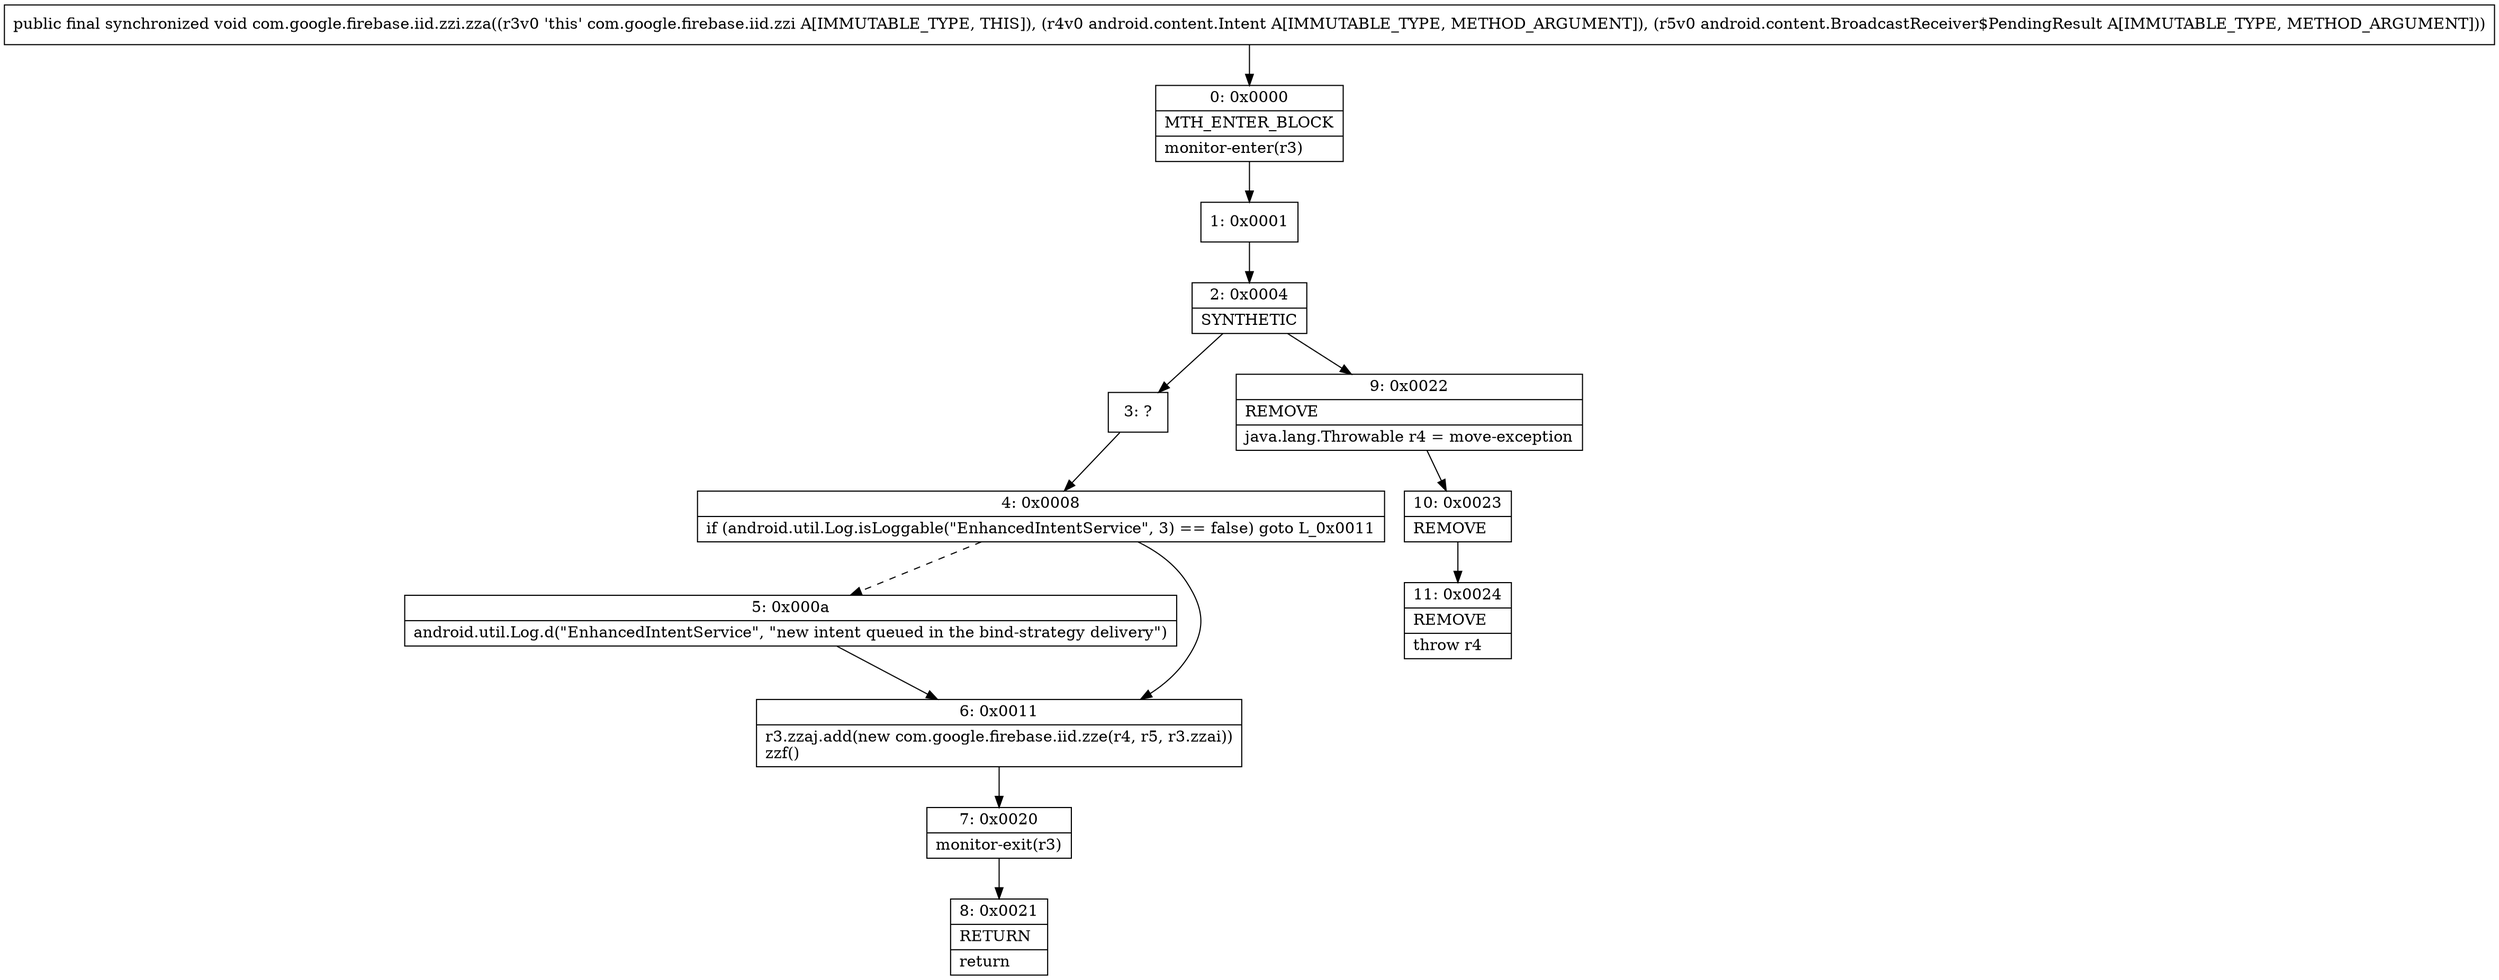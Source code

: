 digraph "CFG forcom.google.firebase.iid.zzi.zza(Landroid\/content\/Intent;Landroid\/content\/BroadcastReceiver$PendingResult;)V" {
Node_0 [shape=record,label="{0\:\ 0x0000|MTH_ENTER_BLOCK\l|monitor\-enter(r3)\l}"];
Node_1 [shape=record,label="{1\:\ 0x0001}"];
Node_2 [shape=record,label="{2\:\ 0x0004|SYNTHETIC\l}"];
Node_3 [shape=record,label="{3\:\ ?}"];
Node_4 [shape=record,label="{4\:\ 0x0008|if (android.util.Log.isLoggable(\"EnhancedIntentService\", 3) == false) goto L_0x0011\l}"];
Node_5 [shape=record,label="{5\:\ 0x000a|android.util.Log.d(\"EnhancedIntentService\", \"new intent queued in the bind\-strategy delivery\")\l}"];
Node_6 [shape=record,label="{6\:\ 0x0011|r3.zzaj.add(new com.google.firebase.iid.zze(r4, r5, r3.zzai))\lzzf()\l}"];
Node_7 [shape=record,label="{7\:\ 0x0020|monitor\-exit(r3)\l}"];
Node_8 [shape=record,label="{8\:\ 0x0021|RETURN\l|return\l}"];
Node_9 [shape=record,label="{9\:\ 0x0022|REMOVE\l|java.lang.Throwable r4 = move\-exception\l}"];
Node_10 [shape=record,label="{10\:\ 0x0023|REMOVE\l}"];
Node_11 [shape=record,label="{11\:\ 0x0024|REMOVE\l|throw r4\l}"];
MethodNode[shape=record,label="{public final synchronized void com.google.firebase.iid.zzi.zza((r3v0 'this' com.google.firebase.iid.zzi A[IMMUTABLE_TYPE, THIS]), (r4v0 android.content.Intent A[IMMUTABLE_TYPE, METHOD_ARGUMENT]), (r5v0 android.content.BroadcastReceiver$PendingResult A[IMMUTABLE_TYPE, METHOD_ARGUMENT])) }"];
MethodNode -> Node_0;
Node_0 -> Node_1;
Node_1 -> Node_2;
Node_2 -> Node_3;
Node_2 -> Node_9;
Node_3 -> Node_4;
Node_4 -> Node_5[style=dashed];
Node_4 -> Node_6;
Node_5 -> Node_6;
Node_6 -> Node_7;
Node_7 -> Node_8;
Node_9 -> Node_10;
Node_10 -> Node_11;
}

